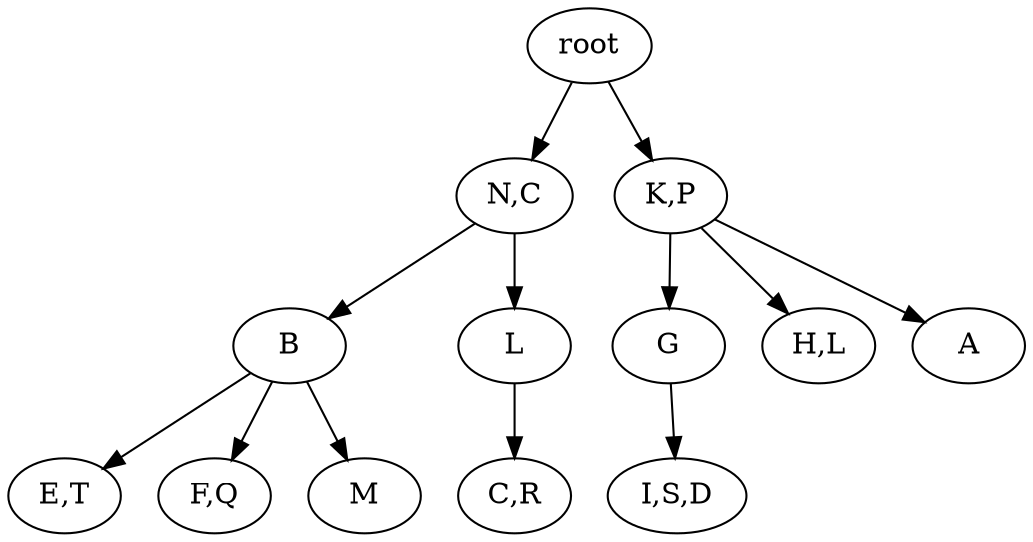 strict digraph G {
	graph [name=G];
	0	 [label=root];
	3	 [label="N,C"];
	0 -> 3;
	4	 [label="K,P"];
	0 -> 4;
	5	 [label=B];
	3 -> 5;
	6	 [label=L];
	3 -> 6;
	7	 [label=G];
	4 -> 7;
	8	 [label="H,L"];
	4 -> 8;
	9	 [label=A];
	4 -> 9;
	10	 [label="E,T"];
	5 -> 10;
	11	 [label="F,Q"];
	5 -> 11;
	12	 [label=M];
	5 -> 12;
	13	 [label="C,R"];
	6 -> 13;
	14	 [label="I,S,D"];
	7 -> 14;
}
